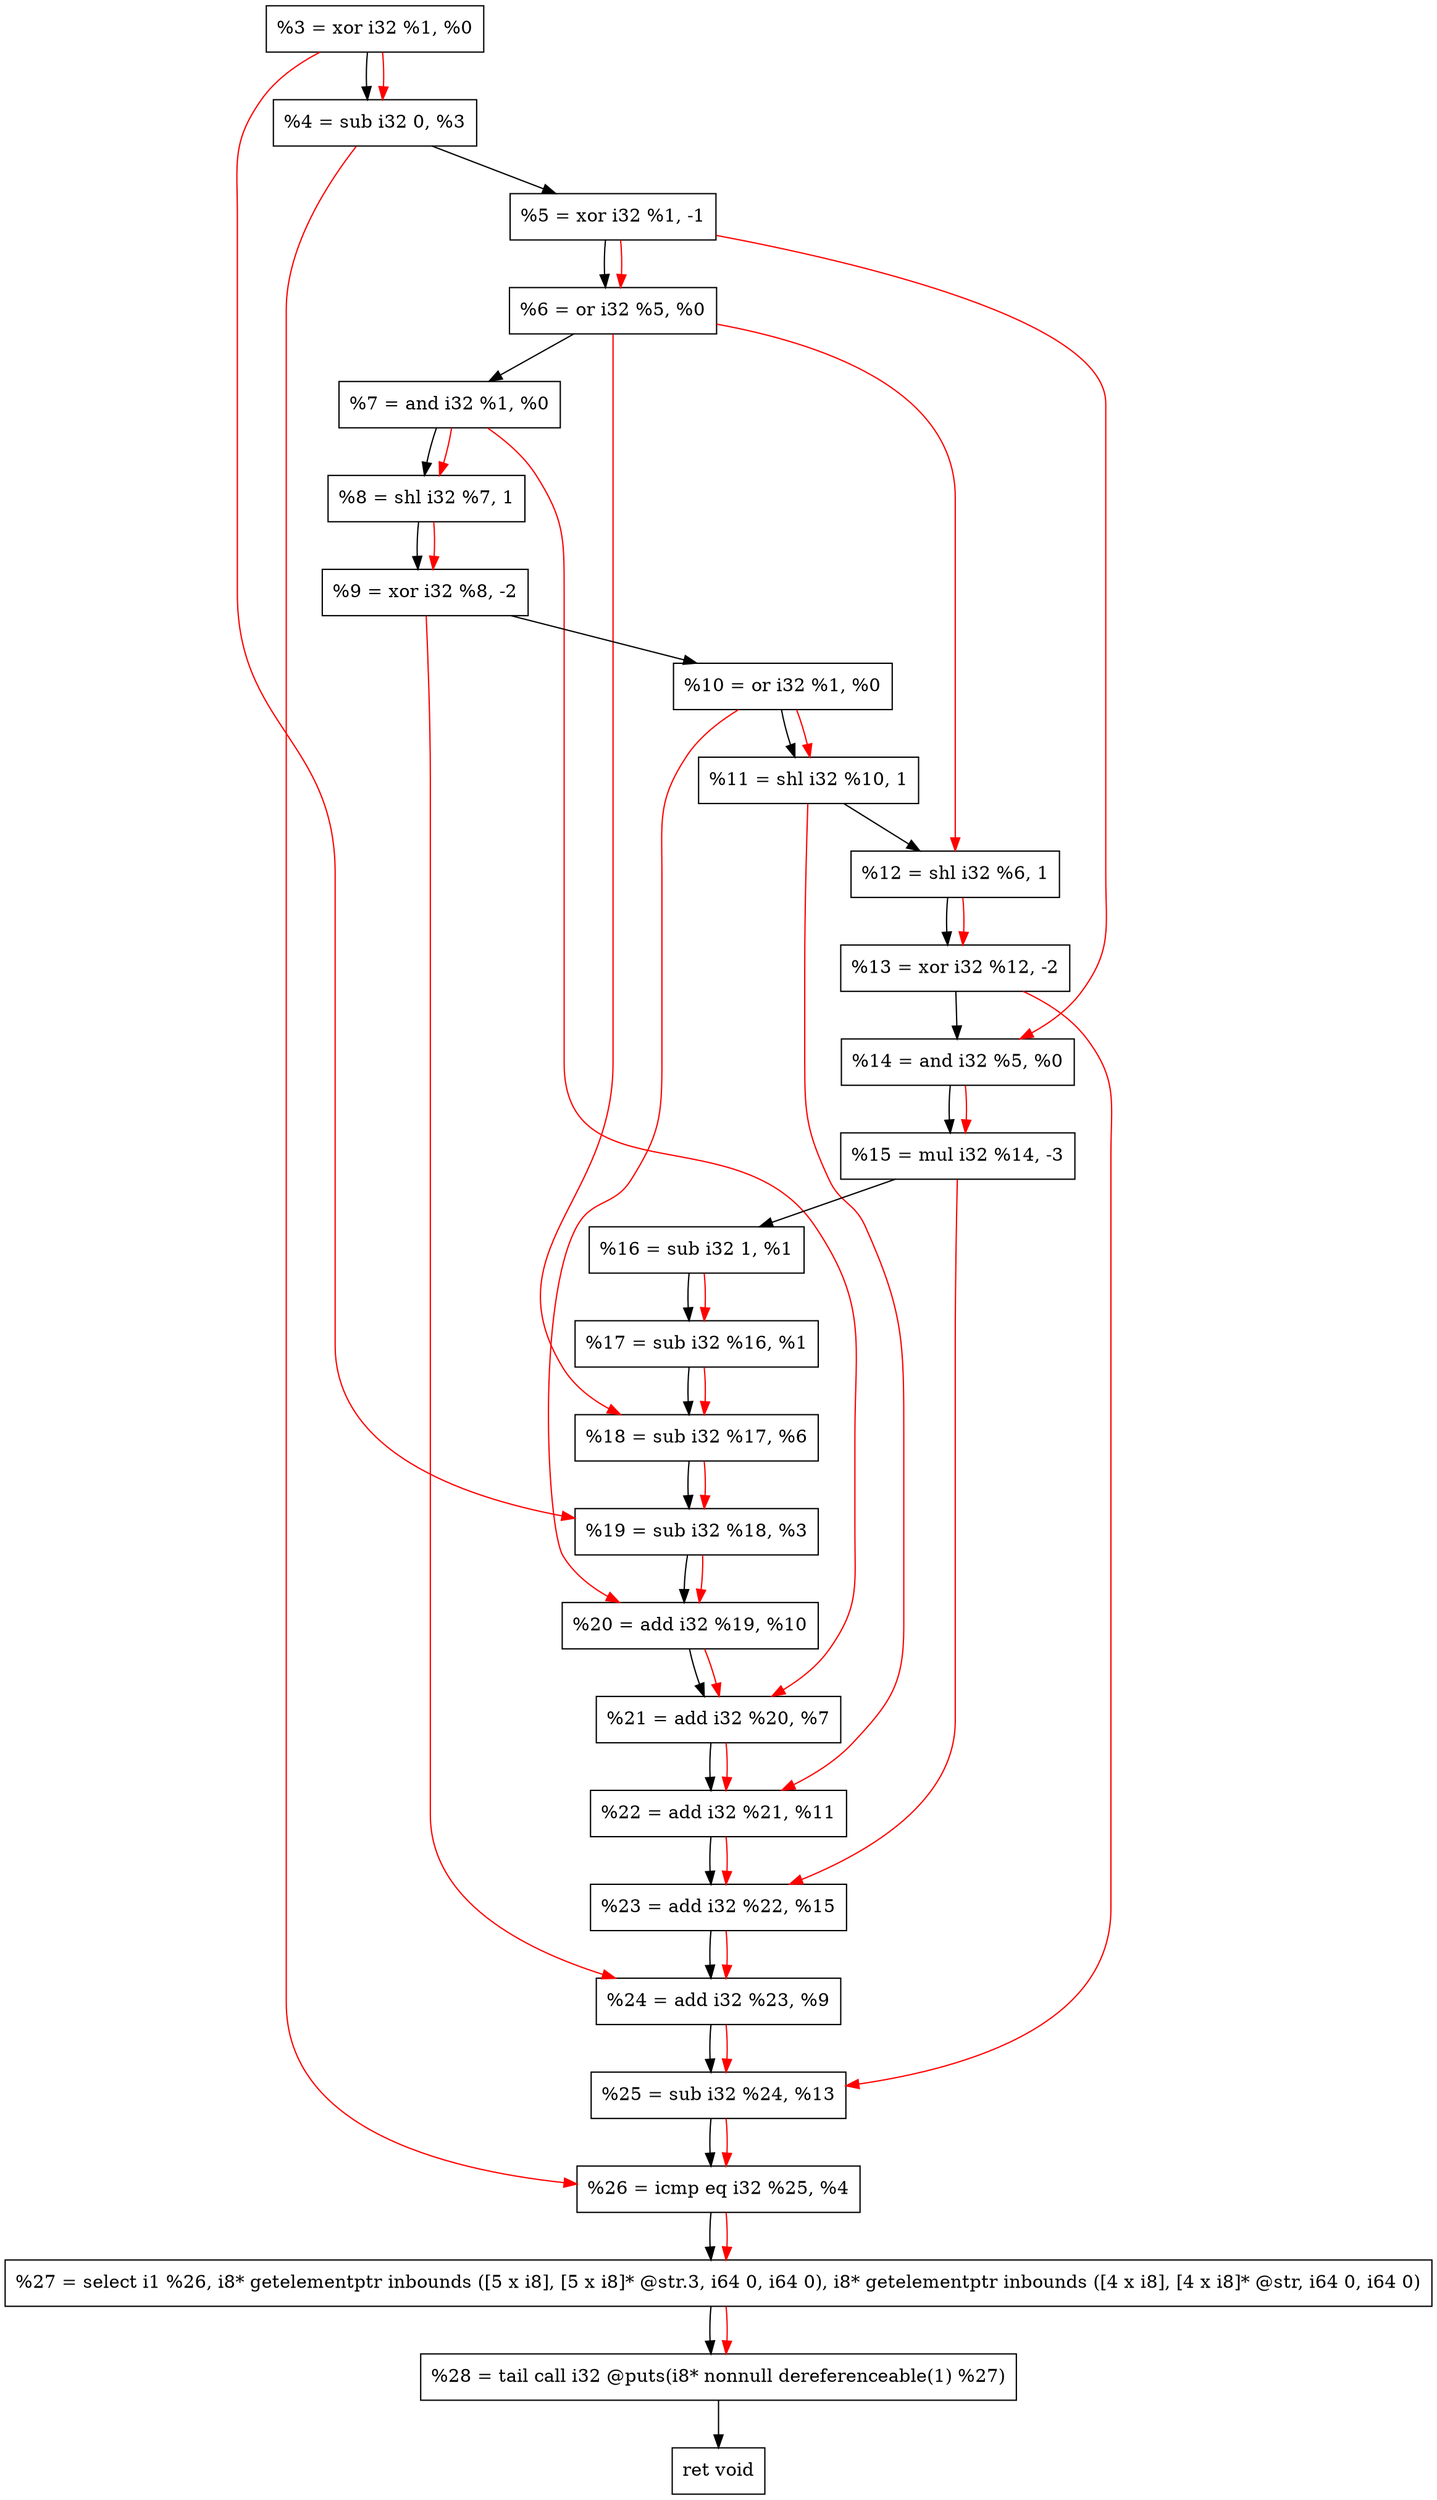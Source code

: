 digraph "DFG for'crackme' function" {
	Node0x7f6520[shape=record, label="  %3 = xor i32 %1, %0"];
	Node0x7f6bd0[shape=record, label="  %4 = sub i32 0, %3"];
	Node0x7f6c90[shape=record, label="  %5 = xor i32 %1, -1"];
	Node0x7f6d00[shape=record, label="  %6 = or i32 %5, %0"];
	Node0x7f6d70[shape=record, label="  %7 = and i32 %1, %0"];
	Node0x7f6e10[shape=record, label="  %8 = shl i32 %7, 1"];
	Node0x7f6eb0[shape=record, label="  %9 = xor i32 %8, -2"];
	Node0x7f6f20[shape=record, label="  %10 = or i32 %1, %0"];
	Node0x7f6f90[shape=record, label="  %11 = shl i32 %10, 1"];
	Node0x7f7000[shape=record, label="  %12 = shl i32 %6, 1"];
	Node0x7f7070[shape=record, label="  %13 = xor i32 %12, -2"];
	Node0x7f70e0[shape=record, label="  %14 = and i32 %5, %0"];
	Node0x7f7180[shape=record, label="  %15 = mul i32 %14, -3"];
	Node0x7f71f0[shape=record, label="  %16 = sub i32 1, %1"];
	Node0x7f7260[shape=record, label="  %17 = sub i32 %16, %1"];
	Node0x7f72d0[shape=record, label="  %18 = sub i32 %17, %6"];
	Node0x7f7340[shape=record, label="  %19 = sub i32 %18, %3"];
	Node0x7f73b0[shape=record, label="  %20 = add i32 %19, %10"];
	Node0x7f7420[shape=record, label="  %21 = add i32 %20, %7"];
	Node0x7f7490[shape=record, label="  %22 = add i32 %21, %11"];
	Node0x7f7500[shape=record, label="  %23 = add i32 %22, %15"];
	Node0x7f7570[shape=record, label="  %24 = add i32 %23, %9"];
	Node0x7f75e0[shape=record, label="  %25 = sub i32 %24, %13"];
	Node0x7f7650[shape=record, label="  %26 = icmp eq i32 %25, %4"];
	Node0x797268[shape=record, label="  %27 = select i1 %26, i8* getelementptr inbounds ([5 x i8], [5 x i8]* @str.3, i64 0, i64 0), i8* getelementptr inbounds ([4 x i8], [4 x i8]* @str, i64 0, i64 0)"];
	Node0x7f7af0[shape=record, label="  %28 = tail call i32 @puts(i8* nonnull dereferenceable(1) %27)"];
	Node0x7f7b40[shape=record, label="  ret void"];
	Node0x7f6520 -> Node0x7f6bd0;
	Node0x7f6bd0 -> Node0x7f6c90;
	Node0x7f6c90 -> Node0x7f6d00;
	Node0x7f6d00 -> Node0x7f6d70;
	Node0x7f6d70 -> Node0x7f6e10;
	Node0x7f6e10 -> Node0x7f6eb0;
	Node0x7f6eb0 -> Node0x7f6f20;
	Node0x7f6f20 -> Node0x7f6f90;
	Node0x7f6f90 -> Node0x7f7000;
	Node0x7f7000 -> Node0x7f7070;
	Node0x7f7070 -> Node0x7f70e0;
	Node0x7f70e0 -> Node0x7f7180;
	Node0x7f7180 -> Node0x7f71f0;
	Node0x7f71f0 -> Node0x7f7260;
	Node0x7f7260 -> Node0x7f72d0;
	Node0x7f72d0 -> Node0x7f7340;
	Node0x7f7340 -> Node0x7f73b0;
	Node0x7f73b0 -> Node0x7f7420;
	Node0x7f7420 -> Node0x7f7490;
	Node0x7f7490 -> Node0x7f7500;
	Node0x7f7500 -> Node0x7f7570;
	Node0x7f7570 -> Node0x7f75e0;
	Node0x7f75e0 -> Node0x7f7650;
	Node0x7f7650 -> Node0x797268;
	Node0x797268 -> Node0x7f7af0;
	Node0x7f7af0 -> Node0x7f7b40;
edge [color=red]
	Node0x7f6520 -> Node0x7f6bd0;
	Node0x7f6c90 -> Node0x7f6d00;
	Node0x7f6d70 -> Node0x7f6e10;
	Node0x7f6e10 -> Node0x7f6eb0;
	Node0x7f6f20 -> Node0x7f6f90;
	Node0x7f6d00 -> Node0x7f7000;
	Node0x7f7000 -> Node0x7f7070;
	Node0x7f6c90 -> Node0x7f70e0;
	Node0x7f70e0 -> Node0x7f7180;
	Node0x7f71f0 -> Node0x7f7260;
	Node0x7f7260 -> Node0x7f72d0;
	Node0x7f6d00 -> Node0x7f72d0;
	Node0x7f72d0 -> Node0x7f7340;
	Node0x7f6520 -> Node0x7f7340;
	Node0x7f7340 -> Node0x7f73b0;
	Node0x7f6f20 -> Node0x7f73b0;
	Node0x7f73b0 -> Node0x7f7420;
	Node0x7f6d70 -> Node0x7f7420;
	Node0x7f7420 -> Node0x7f7490;
	Node0x7f6f90 -> Node0x7f7490;
	Node0x7f7490 -> Node0x7f7500;
	Node0x7f7180 -> Node0x7f7500;
	Node0x7f7500 -> Node0x7f7570;
	Node0x7f6eb0 -> Node0x7f7570;
	Node0x7f7570 -> Node0x7f75e0;
	Node0x7f7070 -> Node0x7f75e0;
	Node0x7f75e0 -> Node0x7f7650;
	Node0x7f6bd0 -> Node0x7f7650;
	Node0x7f7650 -> Node0x797268;
	Node0x797268 -> Node0x7f7af0;
}
